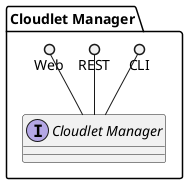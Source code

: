 @startuml

package "Cloudlet Manager" {
    interface "Cloudlet Manager" {
    }

    CLI ()-- "Cloudlet Manager"
    REST ()-- "Cloudlet Manager"
    Web ()-- "Cloudlet Manager"
}


@enduml
